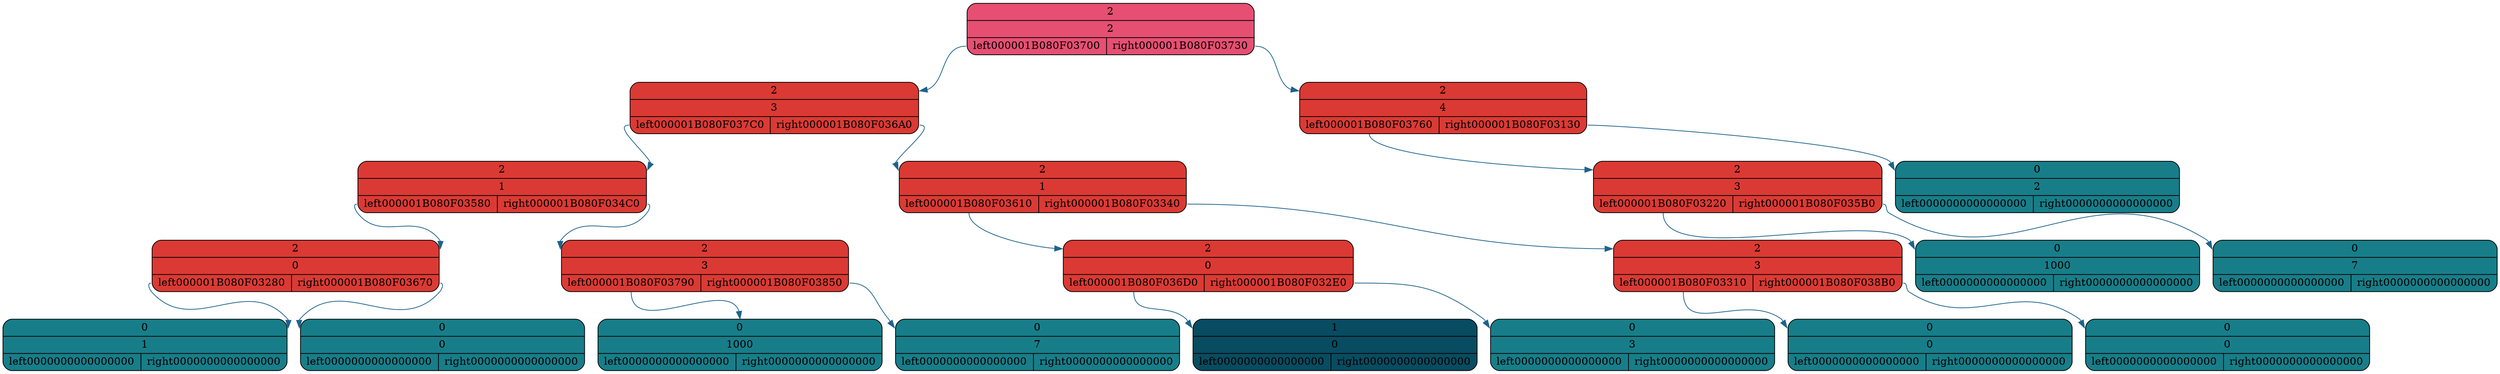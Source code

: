 digraph G
{
	node [shape = Mrecord; fillcolor = "#9FDFDA";];
	node000001B080F03370 [style = filled; fillcolor = "#E64F72"; label = "{<f0> 2 | 2  |{<f1> left000001B080F03700 | <f2> right000001B080F03730}} "];
	node000001B080F03700 [style = filled; fillcolor = "#DB3A34"; label = "{<f0> 2 | 3  |{<f1> left000001B080F037C0 | <f2> right000001B080F036A0}} "];
	node000001B080F037C0 [style = filled; fillcolor = "#DB3A34"; label = "{<f0> 2 | 1  |{<f1> left000001B080F03580 | <f2> right000001B080F034C0}} "];
	node000001B080F03580 [style = filled; fillcolor = "#DB3A34"; label = "{<f0> 2 | 0  |{<f1> left000001B080F03280 | <f2> right000001B080F03670}} "];
	node000001B080F03280 [style = filled; fillcolor = "#177E89"; label = "{<f0> 0 | 1  |{<f1> left0000000000000000 | <f2> right0000000000000000}} "];
	node000001B080F03670 [style = filled; fillcolor = "#177E89"; label = "{<f0> 0 | 0  |{<f1> left0000000000000000 | <f2> right0000000000000000}} "];
	node000001B080F034C0 [style = filled; fillcolor = "#DB3A34"; label = "{<f0> 2 | 3  |{<f1> left000001B080F03790 | <f2> right000001B080F03850}} "];
	node000001B080F03790 [style = filled; fillcolor = "#177E89"; label = "{<f0> 0 | 1000  |{<f1> left0000000000000000 | <f2> right0000000000000000}} "];
	node000001B080F03850 [style = filled; fillcolor = "#177E89"; label = "{<f0> 0 | 7  |{<f1> left0000000000000000 | <f2> right0000000000000000}} "];
	node000001B080F036A0 [style = filled; fillcolor = "#DB3A34"; label = "{<f0> 2 | 1  |{<f1> left000001B080F03610 | <f2> right000001B080F03340}} "];
	node000001B080F03610 [style = filled; fillcolor = "#DB3A34"; label = "{<f0> 2 | 0  |{<f1> left000001B080F036D0 | <f2> right000001B080F032E0}} "];
	node000001B080F036D0 [style = filled; fillcolor = "#084C61"; label = "{<f0> 1 | 0  |{<f1> left0000000000000000 | <f2> right0000000000000000}} "];
	node000001B080F032E0 [style = filled; fillcolor = "#177E89"; label = "{<f0> 0 | 3  |{<f1> left0000000000000000 | <f2> right0000000000000000}} "];
	node000001B080F03340 [style = filled; fillcolor = "#DB3A34"; label = "{<f0> 2 | 3  |{<f1> left000001B080F03310 | <f2> right000001B080F038B0}} "];
	node000001B080F03310 [style = filled; fillcolor = "#177E89"; label = "{<f0> 0 | 0  |{<f1> left0000000000000000 | <f2> right0000000000000000}} "];
	node000001B080F038B0 [style = filled; fillcolor = "#177E89"; label = "{<f0> 0 | 0  |{<f1> left0000000000000000 | <f2> right0000000000000000}} "];
	node000001B080F03730 [style = filled; fillcolor = "#DB3A34"; label = "{<f0> 2 | 4  |{<f1> left000001B080F03760 | <f2> right000001B080F03130}} "];
	node000001B080F03760 [style = filled; fillcolor = "#DB3A34"; label = "{<f0> 2 | 3  |{<f1> left000001B080F03220 | <f2> right000001B080F035B0}} "];
	node000001B080F03220 [style = filled; fillcolor = "#177E89"; label = "{<f0> 0 | 1000  |{<f1> left0000000000000000 | <f2> right0000000000000000}} "];
	node000001B080F035B0 [style = filled; fillcolor = "#177E89"; label = "{<f0> 0 | 7  |{<f1> left0000000000000000 | <f2> right0000000000000000}} "];
	node000001B080F03130 [style = filled; fillcolor = "#177E89"; label = "{<f0> 0 | 2  |{<f1> left0000000000000000 | <f2> right0000000000000000}} "];

	{rank = same; node000001B080F03700; node000001B080F03730}
	node000001B080F03370:<f1> -> node000001B080F03700:<f0> [weight = 0.15; color = "#1D638B";];
	{rank = same; node000001B080F037C0; node000001B080F036A0}
	node000001B080F03700:<f1> -> node000001B080F037C0:<f0> [weight = 0.15; color = "#1D638B";];
	{rank = same; node000001B080F03580; node000001B080F034C0}
	node000001B080F037C0:<f1> -> node000001B080F03580:<f0> [weight = 0.15; color = "#1D638B";];
	{rank = same; node000001B080F03280; node000001B080F03670}
	node000001B080F03580:<f1> -> node000001B080F03280:<f0> [weight = 0.15; color = "#1D638B";];
	node000001B080F03580:<f2> -> node000001B080F03670:<f0> [weight = 0.15; color = "#1D638B";];
	node000001B080F037C0:<f2> -> node000001B080F034C0:<f0> [weight = 0.15; color = "#1D638B";];
	{rank = same; node000001B080F03790; node000001B080F03850}
	node000001B080F034C0:<f1> -> node000001B080F03790:<f0> [weight = 0.15; color = "#1D638B";];
	node000001B080F034C0:<f2> -> node000001B080F03850:<f0> [weight = 0.15; color = "#1D638B";];
	node000001B080F03700:<f2> -> node000001B080F036A0:<f0> [weight = 0.15; color = "#1D638B";];
	{rank = same; node000001B080F03610; node000001B080F03340}
	node000001B080F036A0:<f1> -> node000001B080F03610:<f0> [weight = 0.15; color = "#1D638B";];
	{rank = same; node000001B080F036D0; node000001B080F032E0}
	node000001B080F03610:<f1> -> node000001B080F036D0:<f0> [weight = 0.15; color = "#1D638B";];
	node000001B080F03610:<f2> -> node000001B080F032E0:<f0> [weight = 0.15; color = "#1D638B";];
	node000001B080F036A0:<f2> -> node000001B080F03340:<f0> [weight = 0.15; color = "#1D638B";];
	{rank = same; node000001B080F03310; node000001B080F038B0}
	node000001B080F03340:<f1> -> node000001B080F03310:<f0> [weight = 0.15; color = "#1D638B";];
	node000001B080F03340:<f2> -> node000001B080F038B0:<f0> [weight = 0.15; color = "#1D638B";];
	node000001B080F03370:<f2> -> node000001B080F03730:<f0> [weight = 0.15; color = "#1D638B";];
	{rank = same; node000001B080F03760; node000001B080F03130}
	node000001B080F03730:<f1> -> node000001B080F03760:<f0> [weight = 0.15; color = "#1D638B";];
	{rank = same; node000001B080F03220; node000001B080F035B0}
	node000001B080F03760:<f1> -> node000001B080F03220:<f0> [weight = 0.15; color = "#1D638B";];
	node000001B080F03760:<f2> -> node000001B080F035B0:<f0> [weight = 0.15; color = "#1D638B";];
	node000001B080F03730:<f2> -> node000001B080F03130:<f0> [weight = 0.15; color = "#1D638B";];

}
                                                                                                                                                                                                                                                                                                                                                                                                                                                                                                                                                                                                                                                                                                                                                                                                                                                                                                                                                                                                                                                                                                                                                                                                                                                                                                                                                                                                                                                                                                                                                                                                                                                                                                                                                                                                                                                                                                                                                                                                                                                                                                                                                                                                                                                                                                                                                                                                                                                                                                                                                                                                                                                                                                                                                                                                                                                                                                                                                                                                                                                                                                                                                                                                                                                                                                                                                                                                                                                                                                                                                                                                                                                                                                                                                                                                                                                                                                                                                                                                                                                                                                                                                                                                                                                                                                                                                                                                                                                                                                                                                                        
